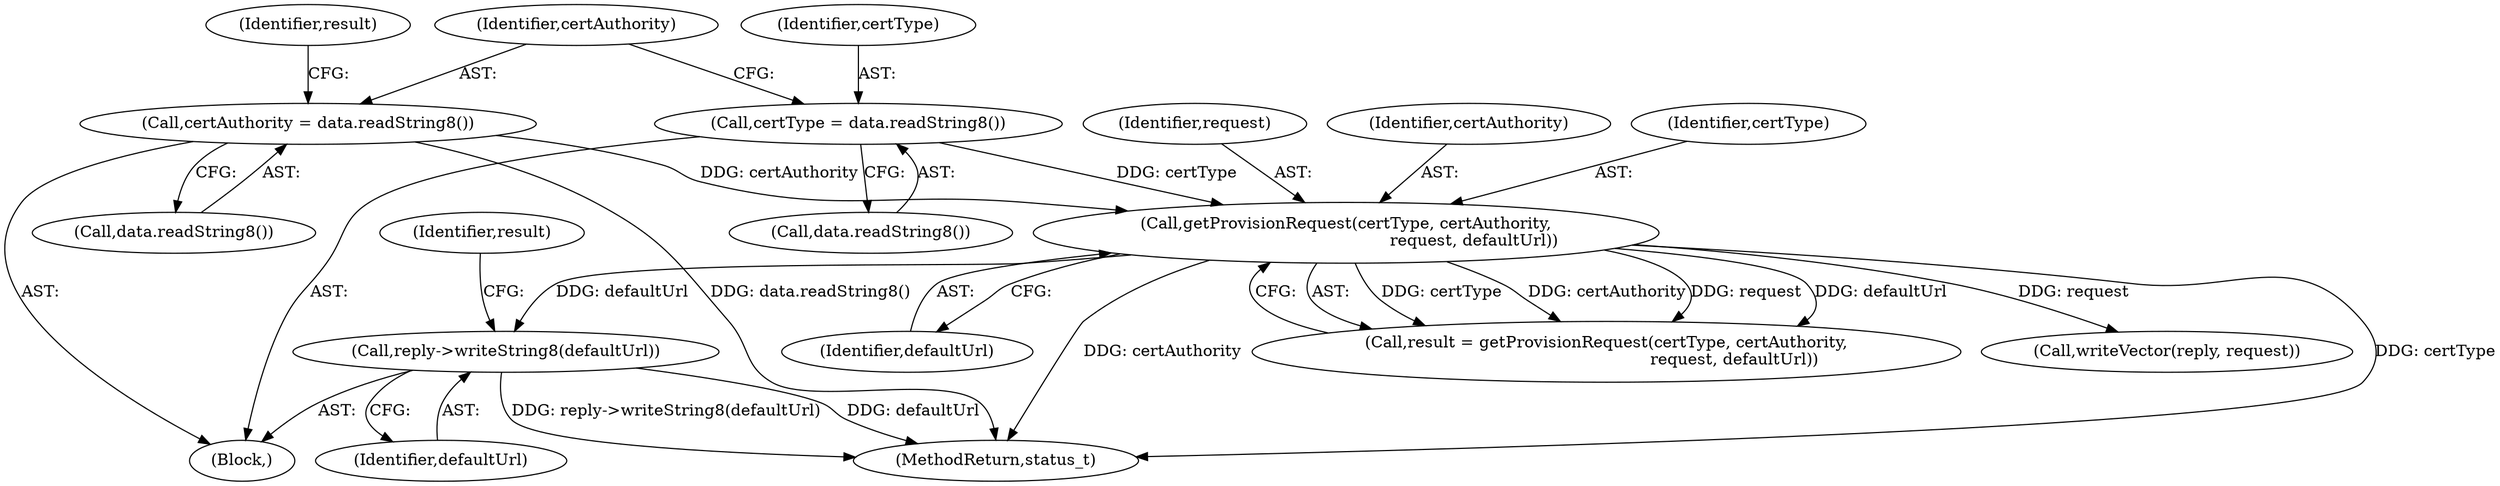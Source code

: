 digraph "0_Android_5a856f2092f7086aa0fea9ae06b9255befcdcd34@API" {
"1000418" [label="(Call,reply->writeString8(defaultUrl))"];
"1000410" [label="(Call,getProvisionRequest(certType, certAuthority,\n                                                  request, defaultUrl))"];
"1000398" [label="(Call,certType = data.readString8())"];
"1000402" [label="(Call,certAuthority = data.readString8())"];
"1000413" [label="(Identifier,request)"];
"1000901" [label="(MethodReturn,status_t)"];
"1000412" [label="(Identifier,certAuthority)"];
"1000398" [label="(Call,certType = data.readString8())"];
"1000408" [label="(Call,result = getProvisionRequest(certType, certAuthority,\n                                                  request, defaultUrl))"];
"1000421" [label="(Identifier,result)"];
"1000414" [label="(Identifier,defaultUrl)"];
"1000411" [label="(Identifier,certType)"];
"1000400" [label="(Call,data.readString8())"];
"1000419" [label="(Identifier,defaultUrl)"];
"1000404" [label="(Call,data.readString8())"];
"1000392" [label="(Block,)"];
"1000402" [label="(Call,certAuthority = data.readString8())"];
"1000410" [label="(Call,getProvisionRequest(certType, certAuthority,\n                                                  request, defaultUrl))"];
"1000403" [label="(Identifier,certAuthority)"];
"1000409" [label="(Identifier,result)"];
"1000418" [label="(Call,reply->writeString8(defaultUrl))"];
"1000399" [label="(Identifier,certType)"];
"1000415" [label="(Call,writeVector(reply, request))"];
"1000418" -> "1000392"  [label="AST: "];
"1000418" -> "1000419"  [label="CFG: "];
"1000419" -> "1000418"  [label="AST: "];
"1000421" -> "1000418"  [label="CFG: "];
"1000418" -> "1000901"  [label="DDG: reply->writeString8(defaultUrl)"];
"1000418" -> "1000901"  [label="DDG: defaultUrl"];
"1000410" -> "1000418"  [label="DDG: defaultUrl"];
"1000410" -> "1000408"  [label="AST: "];
"1000410" -> "1000414"  [label="CFG: "];
"1000411" -> "1000410"  [label="AST: "];
"1000412" -> "1000410"  [label="AST: "];
"1000413" -> "1000410"  [label="AST: "];
"1000414" -> "1000410"  [label="AST: "];
"1000408" -> "1000410"  [label="CFG: "];
"1000410" -> "1000901"  [label="DDG: certType"];
"1000410" -> "1000901"  [label="DDG: certAuthority"];
"1000410" -> "1000408"  [label="DDG: certType"];
"1000410" -> "1000408"  [label="DDG: certAuthority"];
"1000410" -> "1000408"  [label="DDG: request"];
"1000410" -> "1000408"  [label="DDG: defaultUrl"];
"1000398" -> "1000410"  [label="DDG: certType"];
"1000402" -> "1000410"  [label="DDG: certAuthority"];
"1000410" -> "1000415"  [label="DDG: request"];
"1000398" -> "1000392"  [label="AST: "];
"1000398" -> "1000400"  [label="CFG: "];
"1000399" -> "1000398"  [label="AST: "];
"1000400" -> "1000398"  [label="AST: "];
"1000403" -> "1000398"  [label="CFG: "];
"1000402" -> "1000392"  [label="AST: "];
"1000402" -> "1000404"  [label="CFG: "];
"1000403" -> "1000402"  [label="AST: "];
"1000404" -> "1000402"  [label="AST: "];
"1000409" -> "1000402"  [label="CFG: "];
"1000402" -> "1000901"  [label="DDG: data.readString8()"];
}
